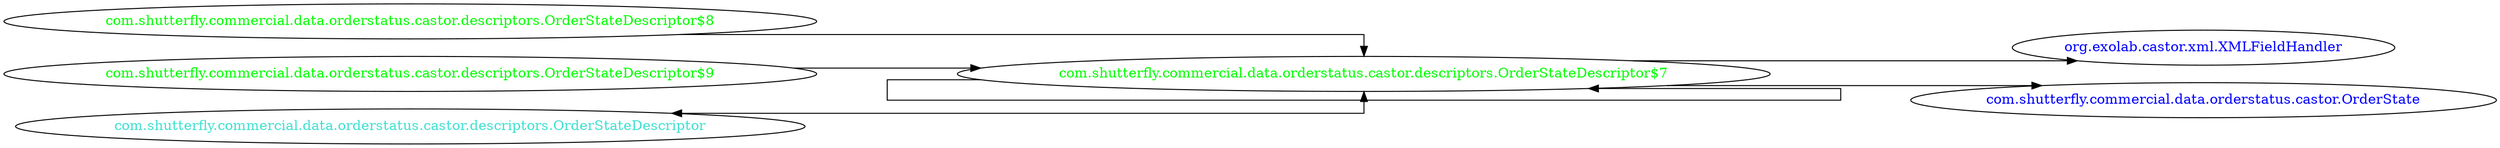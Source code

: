 digraph dependencyGraph {
 concentrate=true;
 ranksep="2.0";
 rankdir="LR"; 
 splines="ortho";
"com.shutterfly.commercial.data.orderstatus.castor.descriptors.OrderStateDescriptor$7" [fontcolor="red"];
"org.exolab.castor.xml.XMLFieldHandler" [ fontcolor="blue" ];
"com.shutterfly.commercial.data.orderstatus.castor.descriptors.OrderStateDescriptor$7"->"org.exolab.castor.xml.XMLFieldHandler";
"com.shutterfly.commercial.data.orderstatus.castor.OrderState" [ fontcolor="blue" ];
"com.shutterfly.commercial.data.orderstatus.castor.descriptors.OrderStateDescriptor$7"->"com.shutterfly.commercial.data.orderstatus.castor.OrderState";
"com.shutterfly.commercial.data.orderstatus.castor.descriptors.OrderStateDescriptor$7" [ fontcolor="green" ];
"com.shutterfly.commercial.data.orderstatus.castor.descriptors.OrderStateDescriptor$7"->"com.shutterfly.commercial.data.orderstatus.castor.descriptors.OrderStateDescriptor$7";
"com.shutterfly.commercial.data.orderstatus.castor.descriptors.OrderStateDescriptor$8" [ fontcolor="green" ];
"com.shutterfly.commercial.data.orderstatus.castor.descriptors.OrderStateDescriptor$8"->"com.shutterfly.commercial.data.orderstatus.castor.descriptors.OrderStateDescriptor$7";
"com.shutterfly.commercial.data.orderstatus.castor.descriptors.OrderStateDescriptor$9" [ fontcolor="green" ];
"com.shutterfly.commercial.data.orderstatus.castor.descriptors.OrderStateDescriptor$9"->"com.shutterfly.commercial.data.orderstatus.castor.descriptors.OrderStateDescriptor$7";
"com.shutterfly.commercial.data.orderstatus.castor.descriptors.OrderStateDescriptor" [ fontcolor="turquoise" ];
"com.shutterfly.commercial.data.orderstatus.castor.descriptors.OrderStateDescriptor"->"com.shutterfly.commercial.data.orderstatus.castor.descriptors.OrderStateDescriptor$7" [dir=both];
}
